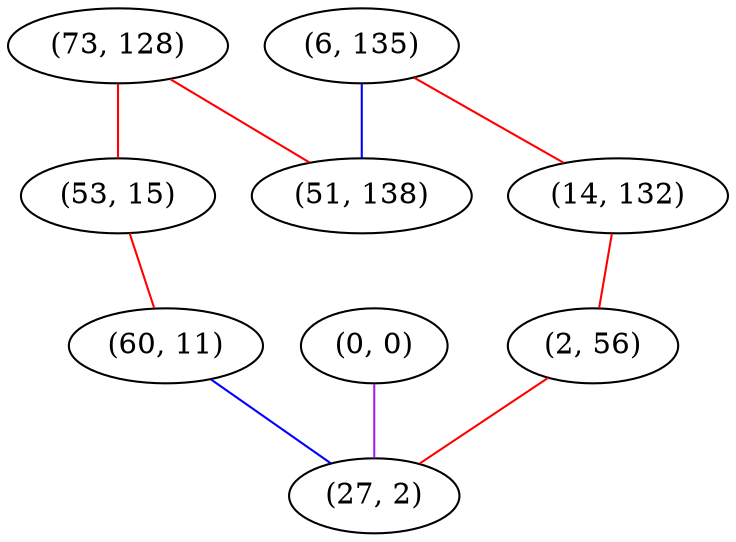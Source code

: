graph "" {
"(73, 128)";
"(53, 15)";
"(6, 135)";
"(60, 11)";
"(14, 132)";
"(0, 0)";
"(2, 56)";
"(27, 2)";
"(51, 138)";
"(73, 128)" -- "(51, 138)"  [color=red, key=0, weight=1];
"(73, 128)" -- "(53, 15)"  [color=red, key=0, weight=1];
"(53, 15)" -- "(60, 11)"  [color=red, key=0, weight=1];
"(6, 135)" -- "(14, 132)"  [color=red, key=0, weight=1];
"(6, 135)" -- "(51, 138)"  [color=blue, key=0, weight=3];
"(60, 11)" -- "(27, 2)"  [color=blue, key=0, weight=3];
"(14, 132)" -- "(2, 56)"  [color=red, key=0, weight=1];
"(0, 0)" -- "(27, 2)"  [color=purple, key=0, weight=4];
"(2, 56)" -- "(27, 2)"  [color=red, key=0, weight=1];
}

